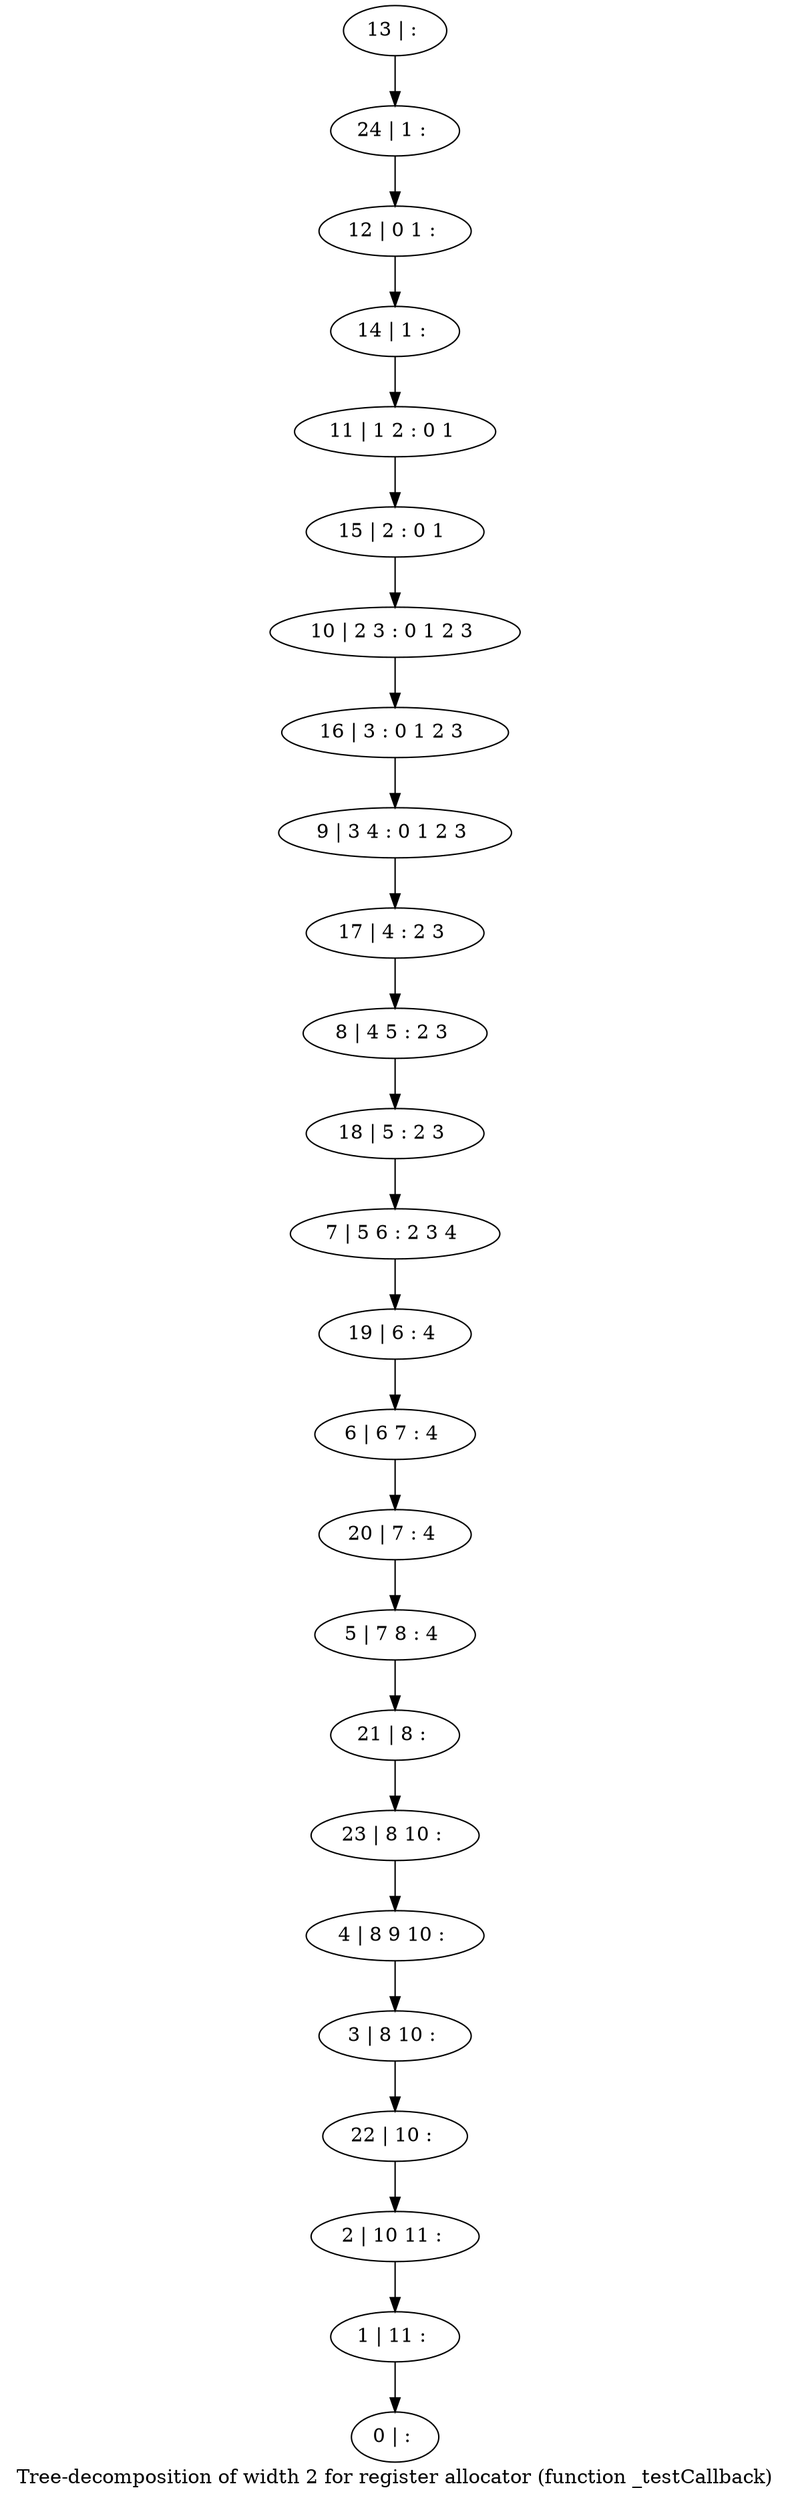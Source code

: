 digraph G {
graph [label="Tree-decomposition of width 2 for register allocator (function _testCallback)"]
0[label="0 | : "];
1[label="1 | 11 : "];
2[label="2 | 10 11 : "];
3[label="3 | 8 10 : "];
4[label="4 | 8 9 10 : "];
5[label="5 | 7 8 : 4 "];
6[label="6 | 6 7 : 4 "];
7[label="7 | 5 6 : 2 3 4 "];
8[label="8 | 4 5 : 2 3 "];
9[label="9 | 3 4 : 0 1 2 3 "];
10[label="10 | 2 3 : 0 1 2 3 "];
11[label="11 | 1 2 : 0 1 "];
12[label="12 | 0 1 : "];
13[label="13 | : "];
14[label="14 | 1 : "];
15[label="15 | 2 : 0 1 "];
16[label="16 | 3 : 0 1 2 3 "];
17[label="17 | 4 : 2 3 "];
18[label="18 | 5 : 2 3 "];
19[label="19 | 6 : 4 "];
20[label="20 | 7 : 4 "];
21[label="21 | 8 : "];
22[label="22 | 10 : "];
23[label="23 | 8 10 : "];
24[label="24 | 1 : "];
13->24 ;
24->12 ;
12->14 ;
14->11 ;
11->15 ;
15->10 ;
10->16 ;
16->9 ;
9->17 ;
17->8 ;
8->18 ;
18->7 ;
7->19 ;
19->6 ;
6->20 ;
20->5 ;
5->21 ;
21->23 ;
23->4 ;
4->3 ;
3->22 ;
22->2 ;
2->1 ;
1->0 ;
}
